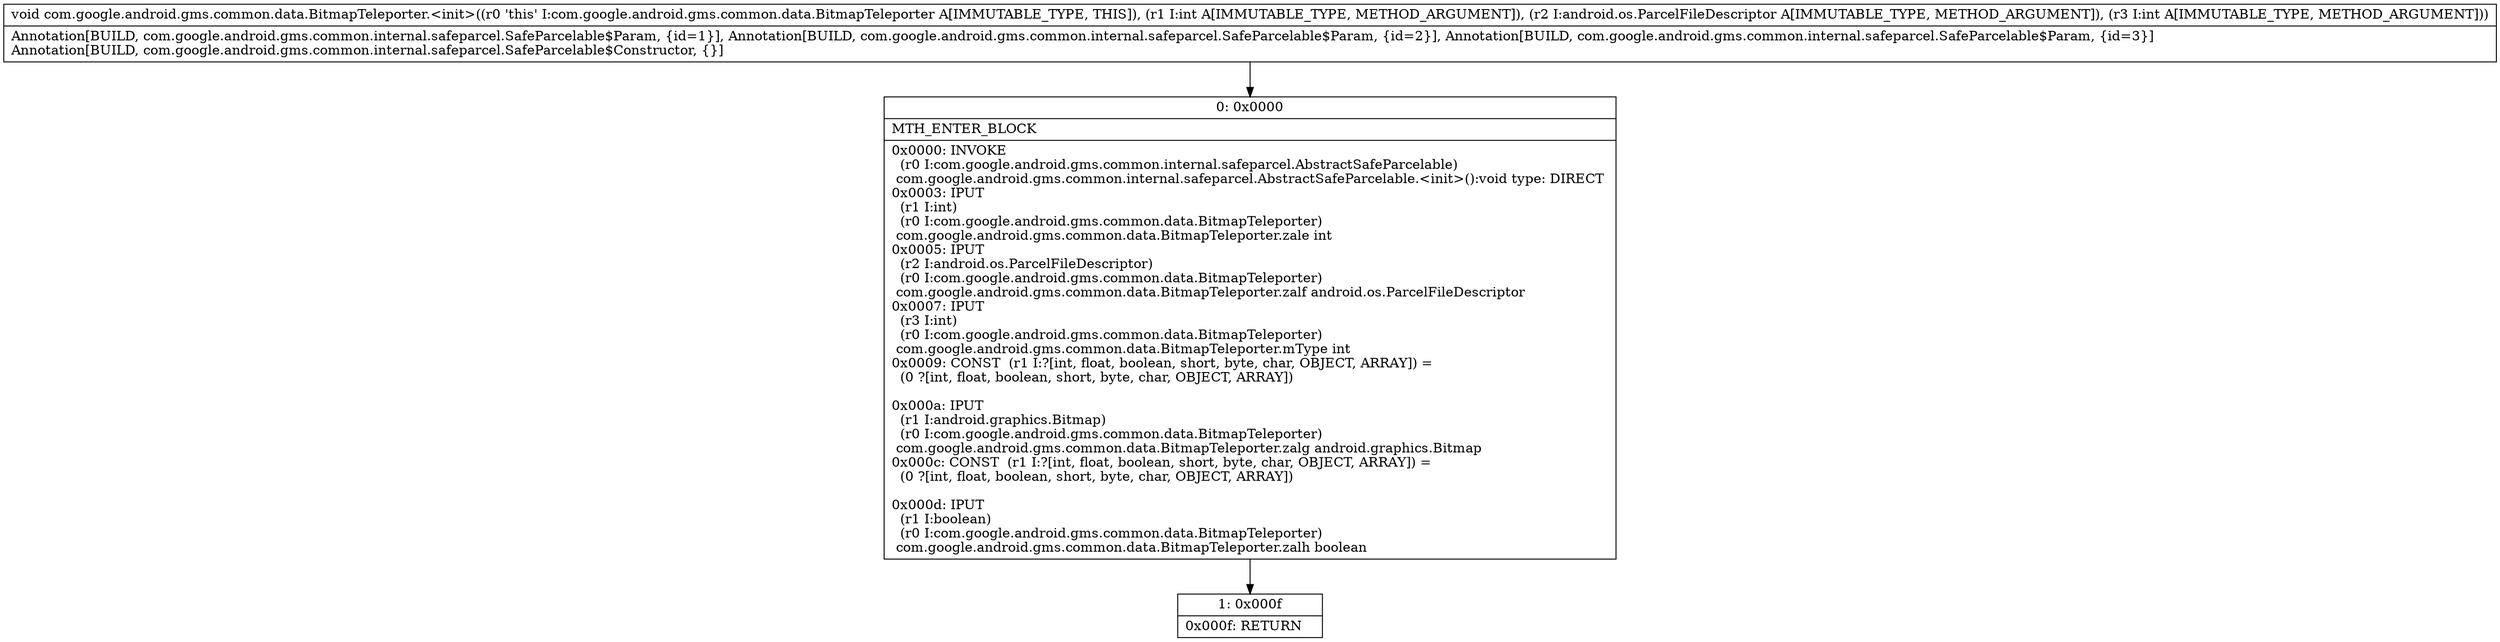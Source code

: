 digraph "CFG forcom.google.android.gms.common.data.BitmapTeleporter.\<init\>(ILandroid\/os\/ParcelFileDescriptor;I)V" {
Node_0 [shape=record,label="{0\:\ 0x0000|MTH_ENTER_BLOCK\l|0x0000: INVOKE  \l  (r0 I:com.google.android.gms.common.internal.safeparcel.AbstractSafeParcelable)\l com.google.android.gms.common.internal.safeparcel.AbstractSafeParcelable.\<init\>():void type: DIRECT \l0x0003: IPUT  \l  (r1 I:int)\l  (r0 I:com.google.android.gms.common.data.BitmapTeleporter)\l com.google.android.gms.common.data.BitmapTeleporter.zale int \l0x0005: IPUT  \l  (r2 I:android.os.ParcelFileDescriptor)\l  (r0 I:com.google.android.gms.common.data.BitmapTeleporter)\l com.google.android.gms.common.data.BitmapTeleporter.zalf android.os.ParcelFileDescriptor \l0x0007: IPUT  \l  (r3 I:int)\l  (r0 I:com.google.android.gms.common.data.BitmapTeleporter)\l com.google.android.gms.common.data.BitmapTeleporter.mType int \l0x0009: CONST  (r1 I:?[int, float, boolean, short, byte, char, OBJECT, ARRAY]) = \l  (0 ?[int, float, boolean, short, byte, char, OBJECT, ARRAY])\l \l0x000a: IPUT  \l  (r1 I:android.graphics.Bitmap)\l  (r0 I:com.google.android.gms.common.data.BitmapTeleporter)\l com.google.android.gms.common.data.BitmapTeleporter.zalg android.graphics.Bitmap \l0x000c: CONST  (r1 I:?[int, float, boolean, short, byte, char, OBJECT, ARRAY]) = \l  (0 ?[int, float, boolean, short, byte, char, OBJECT, ARRAY])\l \l0x000d: IPUT  \l  (r1 I:boolean)\l  (r0 I:com.google.android.gms.common.data.BitmapTeleporter)\l com.google.android.gms.common.data.BitmapTeleporter.zalh boolean \l}"];
Node_1 [shape=record,label="{1\:\ 0x000f|0x000f: RETURN   \l}"];
MethodNode[shape=record,label="{void com.google.android.gms.common.data.BitmapTeleporter.\<init\>((r0 'this' I:com.google.android.gms.common.data.BitmapTeleporter A[IMMUTABLE_TYPE, THIS]), (r1 I:int A[IMMUTABLE_TYPE, METHOD_ARGUMENT]), (r2 I:android.os.ParcelFileDescriptor A[IMMUTABLE_TYPE, METHOD_ARGUMENT]), (r3 I:int A[IMMUTABLE_TYPE, METHOD_ARGUMENT]))  | Annotation[BUILD, com.google.android.gms.common.internal.safeparcel.SafeParcelable$Param, \{id=1\}], Annotation[BUILD, com.google.android.gms.common.internal.safeparcel.SafeParcelable$Param, \{id=2\}], Annotation[BUILD, com.google.android.gms.common.internal.safeparcel.SafeParcelable$Param, \{id=3\}]\lAnnotation[BUILD, com.google.android.gms.common.internal.safeparcel.SafeParcelable$Constructor, \{\}]\l}"];
MethodNode -> Node_0;
Node_0 -> Node_1;
}

